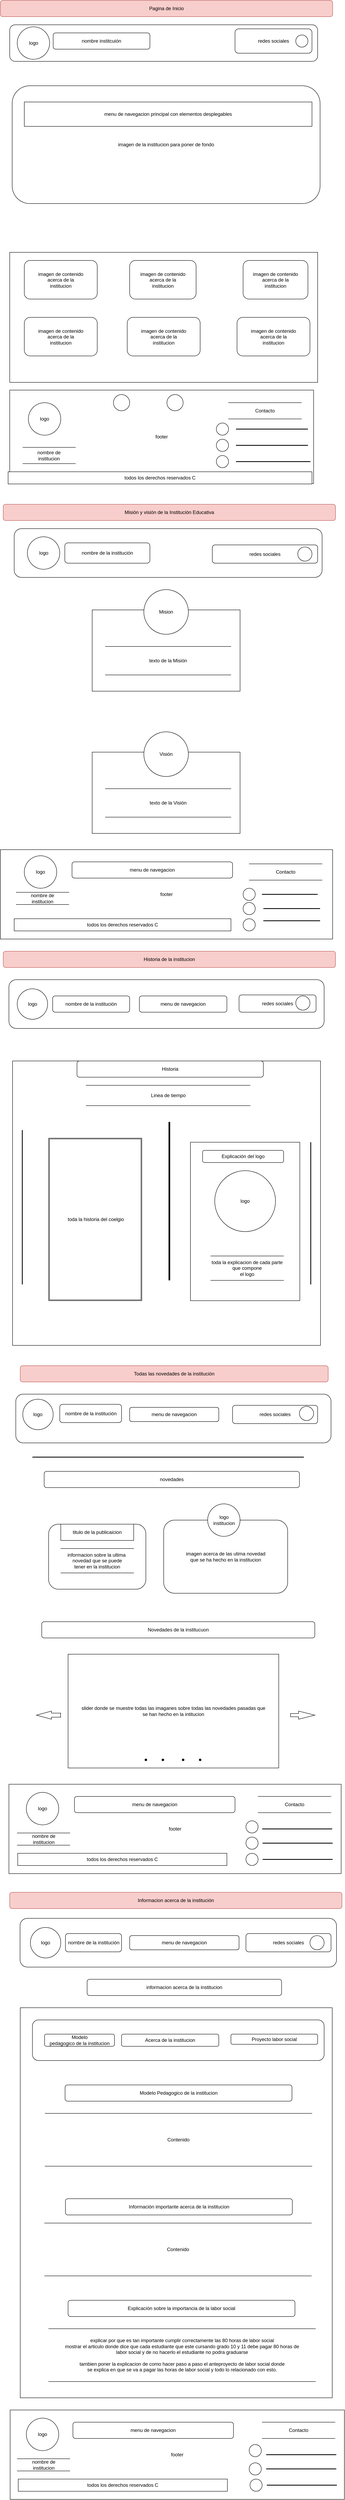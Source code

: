 <mxfile version="24.1.0" type="github">
  <diagram name="Página-1" id="djj3ZXUcn-spQ-AeiXdr">
    <mxGraphModel dx="1120" dy="1641" grid="1" gridSize="10" guides="1" tooltips="1" connect="1" arrows="1" fold="1" page="1" pageScale="1" pageWidth="827" pageHeight="1169" math="0" shadow="0">
      <root>
        <mxCell id="0" />
        <mxCell id="1" parent="0" />
        <mxCell id="-t3dqLqAsf-GsAG9dkLh-14" value="" style="rounded=1;whiteSpace=wrap;html=1;" parent="1" vertex="1">
          <mxGeometry x="34" y="40" width="760" height="90" as="geometry" />
        </mxCell>
        <mxCell id="-t3dqLqAsf-GsAG9dkLh-15" value="logo" style="ellipse;whiteSpace=wrap;html=1;aspect=fixed;" parent="1" vertex="1">
          <mxGeometry x="52.5" y="45" width="80" height="80" as="geometry" />
        </mxCell>
        <mxCell id="-t3dqLqAsf-GsAG9dkLh-16" value="nombre institcuión" style="rounded=1;whiteSpace=wrap;html=1;" parent="1" vertex="1">
          <mxGeometry x="141.25" y="60" width="238.75" height="40" as="geometry" />
        </mxCell>
        <mxCell id="-t3dqLqAsf-GsAG9dkLh-17" value="&lt;div&gt;redes sociales&lt;br&gt;&lt;/div&gt;" style="rounded=1;whiteSpace=wrap;html=1;" parent="1" vertex="1">
          <mxGeometry x="590" y="50" width="190" height="60" as="geometry" />
        </mxCell>
        <mxCell id="-t3dqLqAsf-GsAG9dkLh-18" value="imagen de la institucion para poner de fondo" style="rounded=1;whiteSpace=wrap;html=1;" parent="1" vertex="1">
          <mxGeometry x="40" y="190" width="760" height="290" as="geometry" />
        </mxCell>
        <mxCell id="-t3dqLqAsf-GsAG9dkLh-20" value="menu de navegacion principal con elementos desplegables" style="rounded=0;whiteSpace=wrap;html=1;" parent="1" vertex="1">
          <mxGeometry x="70" y="230" width="710" height="60" as="geometry" />
        </mxCell>
        <mxCell id="-t3dqLqAsf-GsAG9dkLh-29" value="" style="rounded=0;whiteSpace=wrap;html=1;" parent="1" vertex="1">
          <mxGeometry x="34" y="600" width="760" height="320" as="geometry" />
        </mxCell>
        <mxCell id="-t3dqLqAsf-GsAG9dkLh-30" value="&lt;div&gt;imagen de contenido &lt;br&gt;&lt;/div&gt;&lt;div&gt;acerca de la &lt;br&gt;&lt;/div&gt;&lt;div&gt;institucion&lt;br&gt;&lt;/div&gt;" style="rounded=1;whiteSpace=wrap;html=1;" parent="1" vertex="1">
          <mxGeometry x="70" y="620" width="180" height="95" as="geometry" />
        </mxCell>
        <mxCell id="-t3dqLqAsf-GsAG9dkLh-34" value="&lt;div&gt;imagen de contenido &lt;br&gt;&lt;/div&gt;&lt;div&gt;acerca de la &lt;br&gt;&lt;/div&gt;&lt;div&gt;institucion&lt;br&gt;&lt;/div&gt;" style="rounded=1;whiteSpace=wrap;html=1;" parent="1" vertex="1">
          <mxGeometry x="330" y="620" width="164" height="95" as="geometry" />
        </mxCell>
        <mxCell id="-t3dqLqAsf-GsAG9dkLh-35" value="&lt;div&gt;imagen de contenido &lt;br&gt;&lt;/div&gt;&lt;div&gt;acerca de la &lt;br&gt;&lt;/div&gt;&lt;div&gt;institucion&lt;br&gt;&lt;/div&gt;" style="rounded=1;whiteSpace=wrap;html=1;" parent="1" vertex="1">
          <mxGeometry x="610" y="620" width="160" height="95" as="geometry" />
        </mxCell>
        <mxCell id="-t3dqLqAsf-GsAG9dkLh-38" value="&lt;div&gt;imagen de contenido &lt;br&gt;&lt;/div&gt;&lt;div&gt;acerca de la &lt;br&gt;&lt;/div&gt;&lt;div&gt;institucion&lt;br&gt;&lt;/div&gt;" style="rounded=1;whiteSpace=wrap;html=1;" parent="1" vertex="1">
          <mxGeometry x="70" y="760" width="180" height="95" as="geometry" />
        </mxCell>
        <mxCell id="-t3dqLqAsf-GsAG9dkLh-40" value="&lt;div&gt;imagen de contenido &lt;br&gt;&lt;/div&gt;&lt;div&gt;acerca de la &lt;br&gt;&lt;/div&gt;&lt;div&gt;institucion&lt;br&gt;&lt;/div&gt;" style="rounded=1;whiteSpace=wrap;html=1;" parent="1" vertex="1">
          <mxGeometry x="324" y="760" width="180" height="95" as="geometry" />
        </mxCell>
        <mxCell id="-t3dqLqAsf-GsAG9dkLh-41" value="&lt;div&gt;imagen de contenido &lt;br&gt;&lt;/div&gt;&lt;div&gt;acerca de la &lt;br&gt;&lt;/div&gt;&lt;div&gt;institucion&lt;br&gt;&lt;/div&gt;" style="rounded=1;whiteSpace=wrap;html=1;" parent="1" vertex="1">
          <mxGeometry x="595" y="760" width="180" height="95" as="geometry" />
        </mxCell>
        <mxCell id="-t3dqLqAsf-GsAG9dkLh-42" value="" style="ellipse;whiteSpace=wrap;html=1;aspect=fixed;" parent="1" vertex="1">
          <mxGeometry x="740" y="65" width="30" height="30" as="geometry" />
        </mxCell>
        <mxCell id="-t3dqLqAsf-GsAG9dkLh-43" value="footer" style="rounded=0;whiteSpace=wrap;html=1;" parent="1" vertex="1">
          <mxGeometry x="34" y="939" width="750" height="230" as="geometry" />
        </mxCell>
        <mxCell id="-t3dqLqAsf-GsAG9dkLh-45" value="Misión y visión de la Institución Educativa" style="rounded=1;whiteSpace=wrap;html=1;fillColor=#f8cecc;strokeColor=#b85450;" parent="1" vertex="1">
          <mxGeometry x="18" y="1220" width="820" height="40" as="geometry" />
        </mxCell>
        <mxCell id="-t3dqLqAsf-GsAG9dkLh-47" value="" style="rounded=1;whiteSpace=wrap;html=1;" parent="1" vertex="1">
          <mxGeometry x="45" y="1280" width="760" height="120" as="geometry" />
        </mxCell>
        <mxCell id="-t3dqLqAsf-GsAG9dkLh-48" value="logo" style="ellipse;whiteSpace=wrap;html=1;aspect=fixed;" parent="1" vertex="1">
          <mxGeometry x="77.5" y="1300" width="80" height="80" as="geometry" />
        </mxCell>
        <mxCell id="-t3dqLqAsf-GsAG9dkLh-49" value="nombre de la institución" style="rounded=1;whiteSpace=wrap;html=1;" parent="1" vertex="1">
          <mxGeometry x="170" y="1315" width="210" height="50" as="geometry" />
        </mxCell>
        <mxCell id="-t3dqLqAsf-GsAG9dkLh-50" value="redes sociales" style="rounded=1;whiteSpace=wrap;html=1;" parent="1" vertex="1">
          <mxGeometry x="534" y="1320" width="260" height="45" as="geometry" />
        </mxCell>
        <mxCell id="-t3dqLqAsf-GsAG9dkLh-51" value="" style="ellipse;whiteSpace=wrap;html=1;aspect=fixed;" parent="1" vertex="1">
          <mxGeometry x="745" y="1325" width="35" height="35" as="geometry" />
        </mxCell>
        <mxCell id="-t3dqLqAsf-GsAG9dkLh-73" value="" style="rounded=0;whiteSpace=wrap;html=1;" parent="1" vertex="1">
          <mxGeometry x="237.5" y="1480" width="365" height="200" as="geometry" />
        </mxCell>
        <mxCell id="-t3dqLqAsf-GsAG9dkLh-74" value="Mision" style="ellipse;whiteSpace=wrap;html=1;aspect=fixed;" parent="1" vertex="1">
          <mxGeometry x="365" y="1430" width="110" height="110" as="geometry" />
        </mxCell>
        <mxCell id="-t3dqLqAsf-GsAG9dkLh-75" value="texto de la Misión" style="shape=partialRectangle;whiteSpace=wrap;html=1;left=0;right=0;fillColor=none;" parent="1" vertex="1">
          <mxGeometry x="270" y="1570" width="310" height="70" as="geometry" />
        </mxCell>
        <mxCell id="-t3dqLqAsf-GsAG9dkLh-76" value="" style="rounded=0;whiteSpace=wrap;html=1;" parent="1" vertex="1">
          <mxGeometry x="237.5" y="1830" width="365" height="200" as="geometry" />
        </mxCell>
        <mxCell id="-t3dqLqAsf-GsAG9dkLh-77" value="Visión" style="ellipse;whiteSpace=wrap;html=1;aspect=fixed;" parent="1" vertex="1">
          <mxGeometry x="365" y="1780" width="110" height="110" as="geometry" />
        </mxCell>
        <mxCell id="-t3dqLqAsf-GsAG9dkLh-78" value="texto de la Visión" style="shape=partialRectangle;whiteSpace=wrap;html=1;left=0;right=0;fillColor=none;" parent="1" vertex="1">
          <mxGeometry x="270" y="1920" width="310" height="70" as="geometry" />
        </mxCell>
        <mxCell id="-t3dqLqAsf-GsAG9dkLh-79" value="footer" style="rounded=0;whiteSpace=wrap;html=1;" parent="1" vertex="1">
          <mxGeometry x="11" y="2070" width="820" height="220" as="geometry" />
        </mxCell>
        <mxCell id="0fJGzm8JXsRj-BR-WS5J-1" value="Historia de la institucion" style="rounded=1;whiteSpace=wrap;html=1;fillColor=#f8cecc;strokeColor=#b85450;" parent="1" vertex="1">
          <mxGeometry x="18" y="2320" width="820" height="40" as="geometry" />
        </mxCell>
        <mxCell id="0fJGzm8JXsRj-BR-WS5J-6" value="" style="rounded=1;whiteSpace=wrap;html=1;" parent="1" vertex="1">
          <mxGeometry x="32" y="2390" width="778" height="120" as="geometry" />
        </mxCell>
        <mxCell id="0fJGzm8JXsRj-BR-WS5J-7" value="logo" style="ellipse;whiteSpace=wrap;html=1;aspect=fixed;" parent="1" vertex="1">
          <mxGeometry x="52.5" y="2412.5" width="75" height="75" as="geometry" />
        </mxCell>
        <mxCell id="0fJGzm8JXsRj-BR-WS5J-8" value="nombre de la institución" style="rounded=1;whiteSpace=wrap;html=1;" parent="1" vertex="1">
          <mxGeometry x="140" y="2430" width="190" height="40" as="geometry" />
        </mxCell>
        <mxCell id="0fJGzm8JXsRj-BR-WS5J-9" value="redes sociales" style="rounded=1;whiteSpace=wrap;html=1;" parent="1" vertex="1">
          <mxGeometry x="600" y="2427.5" width="190" height="42.5" as="geometry" />
        </mxCell>
        <mxCell id="0fJGzm8JXsRj-BR-WS5J-10" value="" style="ellipse;whiteSpace=wrap;html=1;aspect=fixed;" parent="1" vertex="1">
          <mxGeometry x="740" y="2430" width="35" height="35" as="geometry" />
        </mxCell>
        <mxCell id="0fJGzm8JXsRj-BR-WS5J-11" value="" style="rounded=0;whiteSpace=wrap;html=1;" parent="1" vertex="1">
          <mxGeometry x="41" y="2590" width="760" height="700" as="geometry" />
        </mxCell>
        <mxCell id="0fJGzm8JXsRj-BR-WS5J-14" value="Historia" style="rounded=1;whiteSpace=wrap;html=1;" parent="1" vertex="1">
          <mxGeometry x="200" y="2590" width="460" height="40" as="geometry" />
        </mxCell>
        <mxCell id="0fJGzm8JXsRj-BR-WS5J-16" value="Linea de tiempo" style="shape=partialRectangle;whiteSpace=wrap;html=1;left=0;right=0;fillColor=none;" parent="1" vertex="1">
          <mxGeometry x="222.5" y="2650" width="405" height="50" as="geometry" />
        </mxCell>
        <mxCell id="0fJGzm8JXsRj-BR-WS5J-17" value="" style="line;strokeWidth=4;direction=south;html=1;perimeter=backbonePerimeter;points=[];outlineConnect=0;" parent="1" vertex="1">
          <mxGeometry x="420.5" y="2740" width="15" height="390" as="geometry" />
        </mxCell>
        <mxCell id="0fJGzm8JXsRj-BR-WS5J-18" value="" style="line;strokeWidth=2;direction=south;html=1;" parent="1" vertex="1">
          <mxGeometry x="15" y="2760" width="100" height="380" as="geometry" />
        </mxCell>
        <mxCell id="0fJGzm8JXsRj-BR-WS5J-19" value="" style="line;strokeWidth=2;direction=south;html=1;" parent="1" vertex="1">
          <mxGeometry x="727" y="2790" width="100" height="350" as="geometry" />
        </mxCell>
        <mxCell id="0fJGzm8JXsRj-BR-WS5J-26" value="&lt;div align=&quot;left&quot;&gt;&amp;nbsp;toda la historia del coelgio&lt;br&gt;&lt;/div&gt;" style="shape=ext;double=1;rounded=0;whiteSpace=wrap;html=1;" parent="1" vertex="1">
          <mxGeometry x="130" y="2780" width="230" height="400" as="geometry" />
        </mxCell>
        <mxCell id="0fJGzm8JXsRj-BR-WS5J-31" value="" style="rounded=0;whiteSpace=wrap;html=1;" parent="1" vertex="1">
          <mxGeometry x="480" y="2790" width="270" height="390" as="geometry" />
        </mxCell>
        <mxCell id="0fJGzm8JXsRj-BR-WS5J-33" value="logo" style="ellipse;whiteSpace=wrap;html=1;aspect=fixed;" parent="1" vertex="1">
          <mxGeometry x="540" y="2860" width="150" height="150" as="geometry" />
        </mxCell>
        <mxCell id="0fJGzm8JXsRj-BR-WS5J-34" value="Explicación del logo" style="rounded=1;whiteSpace=wrap;html=1;" parent="1" vertex="1">
          <mxGeometry x="510" y="2810" width="200" height="30" as="geometry" />
        </mxCell>
        <mxCell id="0fJGzm8JXsRj-BR-WS5J-35" value="&lt;div&gt;toda la explicacion de cada parte que compone&lt;/div&gt;&lt;div&gt;el logo&lt;br&gt;&lt;/div&gt;" style="shape=partialRectangle;whiteSpace=wrap;html=1;left=0;right=0;fillColor=none;" parent="1" vertex="1">
          <mxGeometry x="530" y="3070" width="180" height="60" as="geometry" />
        </mxCell>
        <mxCell id="0fJGzm8JXsRj-BR-WS5J-36" value="Todas las novedades de la institución" style="rounded=1;whiteSpace=wrap;html=1;fillColor=#f8cecc;strokeColor=#b85450;" parent="1" vertex="1">
          <mxGeometry x="60" y="3340" width="760" height="40" as="geometry" />
        </mxCell>
        <mxCell id="eiacfGHye9uDKOrI_mrM-1" value="Novedades de la institucuon" style="rounded=1;whiteSpace=wrap;html=1;" parent="1" vertex="1">
          <mxGeometry x="113" y="3970" width="674" height="40" as="geometry" />
        </mxCell>
        <mxCell id="eiacfGHye9uDKOrI_mrM-6" value="&lt;div&gt;imagen acerca de las utima novedad &lt;br&gt;&lt;/div&gt;&lt;div&gt;que se ha hecho en la institucion&lt;br&gt;&lt;/div&gt;" style="rounded=1;whiteSpace=wrap;html=1;" parent="1" vertex="1">
          <mxGeometry x="414" y="3720" width="306" height="180" as="geometry" />
        </mxCell>
        <mxCell id="eiacfGHye9uDKOrI_mrM-7" value="&lt;div&gt;logo&lt;/div&gt;&lt;div&gt;institucion&lt;br&gt;&lt;/div&gt;" style="ellipse;whiteSpace=wrap;html=1;aspect=fixed;" parent="1" vertex="1">
          <mxGeometry x="522.5" y="3680" width="80" height="80" as="geometry" />
        </mxCell>
        <mxCell id="eiacfGHye9uDKOrI_mrM-9" value="&lt;div&gt;slider donde se muestre todas las imaganes sobre todas las novedades pasadas que &lt;br&gt;&lt;/div&gt;&lt;div&gt;se han hecho en la intitucion&lt;br&gt;&lt;/div&gt;" style="rounded=0;whiteSpace=wrap;html=1;" parent="1" vertex="1">
          <mxGeometry x="178" y="4050" width="520" height="280" as="geometry" />
        </mxCell>
        <mxCell id="eiacfGHye9uDKOrI_mrM-10" value="novedades" style="rounded=1;whiteSpace=wrap;html=1;" parent="1" vertex="1">
          <mxGeometry x="119" y="3600" width="630" height="40" as="geometry" />
        </mxCell>
        <mxCell id="eiacfGHye9uDKOrI_mrM-12" value="" style="html=1;shadow=0;dashed=0;align=center;verticalAlign=middle;shape=mxgraph.arrows2.arrow;dy=0.6;dx=40;notch=0;" parent="1" vertex="1">
          <mxGeometry x="727" y="4190" width="60" height="20" as="geometry" />
        </mxCell>
        <mxCell id="eiacfGHye9uDKOrI_mrM-13" value="" style="html=1;shadow=0;dashed=0;align=center;verticalAlign=middle;shape=mxgraph.arrows2.arrow;dy=0.5;dx=37;flipH=1;notch=1;" parent="1" vertex="1">
          <mxGeometry x="100" y="4190" width="60" height="20" as="geometry" />
        </mxCell>
        <mxCell id="eiacfGHye9uDKOrI_mrM-21" value="" style="rounded=1;whiteSpace=wrap;html=1;" parent="1" vertex="1">
          <mxGeometry x="49" y="3410" width="778" height="120" as="geometry" />
        </mxCell>
        <mxCell id="eiacfGHye9uDKOrI_mrM-22" value="logo" style="ellipse;whiteSpace=wrap;html=1;aspect=fixed;" parent="1" vertex="1">
          <mxGeometry x="66.25" y="3422.5" width="75" height="75" as="geometry" />
        </mxCell>
        <mxCell id="eiacfGHye9uDKOrI_mrM-23" value="nombre de la institución" style="rounded=1;whiteSpace=wrap;html=1;" parent="1" vertex="1">
          <mxGeometry x="157.5" y="3435" width="152.5" height="45" as="geometry" />
        </mxCell>
        <mxCell id="eiacfGHye9uDKOrI_mrM-24" value="redes sociales" style="rounded=1;whiteSpace=wrap;html=1;" parent="1" vertex="1">
          <mxGeometry x="584" y="3437.5" width="210" height="45" as="geometry" />
        </mxCell>
        <mxCell id="eiacfGHye9uDKOrI_mrM-25" value="" style="ellipse;whiteSpace=wrap;html=1;aspect=fixed;" parent="1" vertex="1">
          <mxGeometry x="749" y="3440" width="35" height="35" as="geometry" />
        </mxCell>
        <mxCell id="eiacfGHye9uDKOrI_mrM-26" value="" style="line;strokeWidth=2;html=1;" parent="1" vertex="1">
          <mxGeometry x="90" y="3560" width="670" height="10" as="geometry" />
        </mxCell>
        <mxCell id="eiacfGHye9uDKOrI_mrM-28" value="" style="shape=waypoint;sketch=0;fillStyle=solid;size=6;pointerEvents=1;points=[];fillColor=none;resizable=0;rotatable=0;perimeter=centerPerimeter;snapToPoint=1;" parent="1" vertex="1">
          <mxGeometry x="402" y="4300" width="20" height="20" as="geometry" />
        </mxCell>
        <mxCell id="eiacfGHye9uDKOrI_mrM-29" value="" style="shape=waypoint;sketch=0;fillStyle=solid;size=6;pointerEvents=1;points=[];fillColor=none;resizable=0;rotatable=0;perimeter=centerPerimeter;snapToPoint=1;" parent="1" vertex="1">
          <mxGeometry x="452" y="4300" width="20" height="20" as="geometry" />
        </mxCell>
        <mxCell id="eiacfGHye9uDKOrI_mrM-30" value="" style="shape=waypoint;sketch=0;fillStyle=solid;size=6;pointerEvents=1;points=[];fillColor=none;resizable=0;rotatable=0;perimeter=centerPerimeter;snapToPoint=1;" parent="1" vertex="1">
          <mxGeometry x="494" y="4300" width="20" height="20" as="geometry" />
        </mxCell>
        <mxCell id="eiacfGHye9uDKOrI_mrM-31" value="" style="shape=waypoint;sketch=0;fillStyle=solid;size=6;pointerEvents=1;points=[];fillColor=none;resizable=0;rotatable=0;perimeter=centerPerimeter;snapToPoint=1;" parent="1" vertex="1">
          <mxGeometry x="360" y="4300" width="20" height="20" as="geometry" />
        </mxCell>
        <mxCell id="eiacfGHye9uDKOrI_mrM-32" value="&lt;div&gt;nombre de &lt;br&gt;&lt;/div&gt;&lt;div&gt;institucion&lt;br&gt;&lt;/div&gt;" style="shape=partialRectangle;whiteSpace=wrap;html=1;left=0;right=0;fillColor=none;" parent="1" vertex="1">
          <mxGeometry x="50" y="2175" width="130" height="30" as="geometry" />
        </mxCell>
        <mxCell id="eiacfGHye9uDKOrI_mrM-34" value="Contacto" style="shape=partialRectangle;whiteSpace=wrap;html=1;left=0;right=0;fillColor=none;" parent="1" vertex="1">
          <mxGeometry x="625" y="2105" width="180" height="40" as="geometry" />
        </mxCell>
        <mxCell id="eiacfGHye9uDKOrI_mrM-35" value="" style="ellipse;whiteSpace=wrap;html=1;aspect=fixed;" parent="1" vertex="1">
          <mxGeometry x="610" y="2165" width="30" height="30" as="geometry" />
        </mxCell>
        <mxCell id="eiacfGHye9uDKOrI_mrM-37" value="" style="line;strokeWidth=2;html=1;" parent="1" vertex="1">
          <mxGeometry x="656.5" y="2175" width="137.5" height="10" as="geometry" />
        </mxCell>
        <mxCell id="eiacfGHye9uDKOrI_mrM-38" value="" style="line;strokeWidth=2;html=1;" parent="1" vertex="1">
          <mxGeometry x="660" y="2210" width="140" height="10" as="geometry" />
        </mxCell>
        <mxCell id="eiacfGHye9uDKOrI_mrM-39" value="" style="line;strokeWidth=2;html=1;" parent="1" vertex="1">
          <mxGeometry x="660" y="2240" width="140" height="10" as="geometry" />
        </mxCell>
        <mxCell id="eiacfGHye9uDKOrI_mrM-41" value="logo" style="ellipse;whiteSpace=wrap;html=1;aspect=fixed;" parent="1" vertex="1">
          <mxGeometry x="70" y="2085" width="80" height="80" as="geometry" />
        </mxCell>
        <mxCell id="eiacfGHye9uDKOrI_mrM-43" value="menu de navegacion" style="rounded=1;whiteSpace=wrap;html=1;" parent="1" vertex="1">
          <mxGeometry x="187.75" y="2100" width="396.25" height="40" as="geometry" />
        </mxCell>
        <mxCell id="eiacfGHye9uDKOrI_mrM-44" value="" style="ellipse;whiteSpace=wrap;html=1;aspect=fixed;" parent="1" vertex="1">
          <mxGeometry x="610" y="2200" width="30" height="30" as="geometry" />
        </mxCell>
        <mxCell id="eiacfGHye9uDKOrI_mrM-45" value="" style="ellipse;whiteSpace=wrap;html=1;aspect=fixed;" parent="1" vertex="1">
          <mxGeometry x="610" y="2240" width="30" height="30" as="geometry" />
        </mxCell>
        <mxCell id="eiacfGHye9uDKOrI_mrM-46" value="todos los derechos reservados C" style="rounded=0;whiteSpace=wrap;html=1;" parent="1" vertex="1">
          <mxGeometry x="45" y="2240" width="535" height="30" as="geometry" />
        </mxCell>
        <mxCell id="eiacfGHye9uDKOrI_mrM-48" value="menu de navegacion" style="rounded=1;whiteSpace=wrap;html=1;" parent="1" vertex="1">
          <mxGeometry x="330" y="3442.5" width="220" height="35" as="geometry" />
        </mxCell>
        <mxCell id="eiacfGHye9uDKOrI_mrM-51" value="" style="rounded=1;whiteSpace=wrap;html=1;" parent="1" vertex="1">
          <mxGeometry x="130" y="3730" width="240" height="160" as="geometry" />
        </mxCell>
        <mxCell id="eiacfGHye9uDKOrI_mrM-52" value="titulo de la publicaicion" style="rounded=0;whiteSpace=wrap;html=1;" parent="1" vertex="1">
          <mxGeometry x="160" y="3730" width="180" height="40" as="geometry" />
        </mxCell>
        <mxCell id="eiacfGHye9uDKOrI_mrM-53" value="&lt;div&gt;informacion sobre la ultima&amp;nbsp;&lt;/div&gt;&lt;div&gt;novedad que se puede &lt;br&gt;&lt;/div&gt;&lt;div&gt;tener en la institucion&lt;br&gt;&lt;/div&gt;" style="shape=partialRectangle;whiteSpace=wrap;html=1;left=0;right=0;fillColor=none;" parent="1" vertex="1">
          <mxGeometry x="160" y="3790" width="180" height="60" as="geometry" />
        </mxCell>
        <mxCell id="eiacfGHye9uDKOrI_mrM-55" value="logo" style="ellipse;whiteSpace=wrap;html=1;aspect=fixed;" parent="1" vertex="1">
          <mxGeometry x="80" y="970" width="80" height="80" as="geometry" />
        </mxCell>
        <mxCell id="eiacfGHye9uDKOrI_mrM-56" value="&lt;div&gt;nombre de &lt;br&gt;&lt;/div&gt;&lt;div&gt;institucion&lt;br&gt;&lt;/div&gt;" style="shape=partialRectangle;whiteSpace=wrap;html=1;left=0;right=0;fillColor=none;" parent="1" vertex="1">
          <mxGeometry x="66.25" y="1080" width="130" height="40" as="geometry" />
        </mxCell>
        <mxCell id="eiacfGHye9uDKOrI_mrM-58" value="Contacto" style="shape=partialRectangle;whiteSpace=wrap;html=1;left=0;right=0;fillColor=none;" parent="1" vertex="1">
          <mxGeometry x="574" y="970" width="180" height="40" as="geometry" />
        </mxCell>
        <mxCell id="eiacfGHye9uDKOrI_mrM-62" value="" style="line;strokeWidth=2;html=1;" parent="1" vertex="1">
          <mxGeometry x="592.5" y="1030" width="177.5" height="10" as="geometry" />
        </mxCell>
        <mxCell id="eiacfGHye9uDKOrI_mrM-64" value="" style="line;strokeWidth=2;html=1;" parent="1" vertex="1">
          <mxGeometry x="592.5" y="1070" width="177.5" height="10" as="geometry" />
        </mxCell>
        <mxCell id="eiacfGHye9uDKOrI_mrM-65" value="" style="line;strokeWidth=2;html=1;" parent="1" vertex="1">
          <mxGeometry x="592.5" y="1110" width="183.75" height="10" as="geometry" />
        </mxCell>
        <mxCell id="eiacfGHye9uDKOrI_mrM-66" value="" style="ellipse;whiteSpace=wrap;html=1;aspect=fixed;" parent="1" vertex="1">
          <mxGeometry x="544" y="1020" width="30" height="30" as="geometry" />
        </mxCell>
        <mxCell id="eiacfGHye9uDKOrI_mrM-67" value="" style="ellipse;whiteSpace=wrap;html=1;aspect=fixed;" parent="1" vertex="1">
          <mxGeometry x="544" y="1060" width="30" height="30" as="geometry" />
        </mxCell>
        <mxCell id="eiacfGHye9uDKOrI_mrM-68" value="" style="ellipse;whiteSpace=wrap;html=1;aspect=fixed;" parent="1" vertex="1">
          <mxGeometry x="544" y="1100" width="30" height="30" as="geometry" />
        </mxCell>
        <mxCell id="eiacfGHye9uDKOrI_mrM-69" value="todos los derechos reservados C" style="rounded=0;whiteSpace=wrap;html=1;" parent="1" vertex="1">
          <mxGeometry x="30" y="1140" width="750" height="30" as="geometry" />
        </mxCell>
        <mxCell id="eiacfGHye9uDKOrI_mrM-70" value="menu de navegacion" style="rounded=1;whiteSpace=wrap;html=1;" parent="1" vertex="1">
          <mxGeometry x="354" y="2430" width="216" height="40" as="geometry" />
        </mxCell>
        <mxCell id="eiacfGHye9uDKOrI_mrM-72" value="footer" style="rounded=0;whiteSpace=wrap;html=1;" parent="1" vertex="1">
          <mxGeometry x="32" y="4370" width="820" height="220" as="geometry" />
        </mxCell>
        <mxCell id="eiacfGHye9uDKOrI_mrM-73" value="logo" style="ellipse;whiteSpace=wrap;html=1;aspect=fixed;" parent="1" vertex="1">
          <mxGeometry x="75" y="4390" width="80" height="80" as="geometry" />
        </mxCell>
        <mxCell id="eiacfGHye9uDKOrI_mrM-74" value="&lt;div&gt;nombre de &lt;br&gt;&lt;/div&gt;&lt;div&gt;institucion&lt;br&gt;&lt;/div&gt;" style="shape=partialRectangle;whiteSpace=wrap;html=1;left=0;right=0;fillColor=none;" parent="1" vertex="1">
          <mxGeometry x="52.5" y="4490" width="130" height="30" as="geometry" />
        </mxCell>
        <mxCell id="eiacfGHye9uDKOrI_mrM-75" value="menu de navegacion" style="rounded=1;whiteSpace=wrap;html=1;" parent="1" vertex="1">
          <mxGeometry x="426.88" y="4757.5" width="396.25" height="40" as="geometry" />
        </mxCell>
        <mxCell id="eiacfGHye9uDKOrI_mrM-76" value="menu de navegacion" style="rounded=1;whiteSpace=wrap;html=1;" parent="1" vertex="1">
          <mxGeometry x="193.75" y="4400" width="396.25" height="40" as="geometry" />
        </mxCell>
        <mxCell id="eiacfGHye9uDKOrI_mrM-77" value="Contacto" style="shape=partialRectangle;whiteSpace=wrap;html=1;left=0;right=0;fillColor=none;" parent="1" vertex="1">
          <mxGeometry x="647" y="4400" width="180" height="40" as="geometry" />
        </mxCell>
        <mxCell id="eiacfGHye9uDKOrI_mrM-78" value="" style="line;strokeWidth=2;html=1;" parent="1" vertex="1">
          <mxGeometry x="657" y="4475" width="173" height="10" as="geometry" />
        </mxCell>
        <mxCell id="eiacfGHye9uDKOrI_mrM-79" value="" style="ellipse;whiteSpace=wrap;html=1;aspect=fixed;" parent="1" vertex="1">
          <mxGeometry x="617" y="4460" width="30" height="30" as="geometry" />
        </mxCell>
        <mxCell id="eiacfGHye9uDKOrI_mrM-80" value="" style="line;strokeWidth=2;html=1;" parent="1" vertex="1">
          <mxGeometry x="658" y="4510" width="173" height="10" as="geometry" />
        </mxCell>
        <mxCell id="eiacfGHye9uDKOrI_mrM-81" value="" style="ellipse;whiteSpace=wrap;html=1;aspect=fixed;" parent="1" vertex="1">
          <mxGeometry x="617" y="4500" width="30" height="30" as="geometry" />
        </mxCell>
        <mxCell id="eiacfGHye9uDKOrI_mrM-82" value="" style="line;strokeWidth=2;html=1;" parent="1" vertex="1">
          <mxGeometry x="658" y="4550" width="173" height="10" as="geometry" />
        </mxCell>
        <mxCell id="eiacfGHye9uDKOrI_mrM-84" value="" style="ellipse;whiteSpace=wrap;html=1;aspect=fixed;" parent="1" vertex="1">
          <mxGeometry x="617" y="4540" width="30" height="30" as="geometry" />
        </mxCell>
        <mxCell id="eiacfGHye9uDKOrI_mrM-85" value="todos los derechos reservados C" style="rounded=0;whiteSpace=wrap;html=1;" parent="1" vertex="1">
          <mxGeometry x="53.75" y="4540" width="516.25" height="30" as="geometry" />
        </mxCell>
        <mxCell id="eiacfGHye9uDKOrI_mrM-89" value="Informacion acerca de la institución" style="rounded=1;whiteSpace=wrap;html=1;fillColor=#f8cecc;strokeColor=#b85450;" parent="1" vertex="1">
          <mxGeometry x="34" y="4636" width="820" height="40" as="geometry" />
        </mxCell>
        <mxCell id="eiacfGHye9uDKOrI_mrM-90" value="" style="rounded=1;whiteSpace=wrap;html=1;" parent="1" vertex="1">
          <mxGeometry x="59.5" y="4700" width="781" height="120" as="geometry" />
        </mxCell>
        <mxCell id="eiacfGHye9uDKOrI_mrM-91" value="logo" style="ellipse;whiteSpace=wrap;html=1;aspect=fixed;" parent="1" vertex="1">
          <mxGeometry x="85" y="4722.5" width="75" height="75" as="geometry" />
        </mxCell>
        <mxCell id="eiacfGHye9uDKOrI_mrM-92" value="nombre de la institución" style="rounded=1;whiteSpace=wrap;html=1;" parent="1" vertex="1">
          <mxGeometry x="171.5" y="4737.5" width="138.5" height="45" as="geometry" />
        </mxCell>
        <mxCell id="eiacfGHye9uDKOrI_mrM-93" value="menu de navegacion" style="rounded=1;whiteSpace=wrap;html=1;" parent="1" vertex="1">
          <mxGeometry x="330" y="4742.5" width="270" height="35" as="geometry" />
        </mxCell>
        <mxCell id="eiacfGHye9uDKOrI_mrM-95" value="redes sociales" style="rounded=1;whiteSpace=wrap;html=1;" parent="1" vertex="1">
          <mxGeometry x="617" y="4737.5" width="210" height="45" as="geometry" />
        </mxCell>
        <mxCell id="eiacfGHye9uDKOrI_mrM-96" value="" style="ellipse;whiteSpace=wrap;html=1;aspect=fixed;" parent="1" vertex="1">
          <mxGeometry x="775" y="4742.5" width="35" height="35" as="geometry" />
        </mxCell>
        <mxCell id="eiacfGHye9uDKOrI_mrM-98" value="informacion acerca de la institucion" style="rounded=1;whiteSpace=wrap;html=1;" parent="1" vertex="1">
          <mxGeometry x="225" y="4850" width="480" height="40" as="geometry" />
        </mxCell>
        <mxCell id="80yrvIJwGrB-OrTqxSI2-1" value="" style="rounded=0;whiteSpace=wrap;html=1;" parent="1" vertex="1">
          <mxGeometry x="60" y="4920" width="770" height="960" as="geometry" />
        </mxCell>
        <mxCell id="80yrvIJwGrB-OrTqxSI2-7" value="" style="rounded=1;whiteSpace=wrap;html=1;" parent="1" vertex="1">
          <mxGeometry x="90" y="4950" width="720" height="100" as="geometry" />
        </mxCell>
        <mxCell id="80yrvIJwGrB-OrTqxSI2-9" value="&lt;div&gt;Modelo &lt;br&gt;&lt;/div&gt;&lt;div&gt;pedagogico de la institucion&lt;br&gt;&lt;/div&gt;" style="rounded=1;whiteSpace=wrap;html=1;" parent="1" vertex="1">
          <mxGeometry x="120" y="4985" width="172.5" height="30" as="geometry" />
        </mxCell>
        <mxCell id="80yrvIJwGrB-OrTqxSI2-10" value="Acerca de la institucion" style="rounded=1;whiteSpace=wrap;html=1;" parent="1" vertex="1">
          <mxGeometry x="310" y="4985" width="240" height="30" as="geometry" />
        </mxCell>
        <mxCell id="80yrvIJwGrB-OrTqxSI2-11" value="Proyecto labor social" style="rounded=1;whiteSpace=wrap;html=1;" parent="1" vertex="1">
          <mxGeometry x="580" y="4985" width="214" height="25" as="geometry" />
        </mxCell>
        <mxCell id="80yrvIJwGrB-OrTqxSI2-12" value="Modelo Pedagogico de la institucion" style="rounded=1;whiteSpace=wrap;html=1;" parent="1" vertex="1">
          <mxGeometry x="170.63" y="5110" width="560" height="40" as="geometry" />
        </mxCell>
        <mxCell id="80yrvIJwGrB-OrTqxSI2-13" value="Contenido" style="shape=partialRectangle;whiteSpace=wrap;html=1;left=0;right=0;fillColor=none;" parent="1" vertex="1">
          <mxGeometry x="121.25" y="5180" width="658.75" height="130" as="geometry" />
        </mxCell>
        <mxCell id="80yrvIJwGrB-OrTqxSI2-14" value="Información importante acerca de la institucion" style="rounded=1;whiteSpace=wrap;html=1;" parent="1" vertex="1">
          <mxGeometry x="171.5" y="5390" width="560" height="40" as="geometry" />
        </mxCell>
        <mxCell id="80yrvIJwGrB-OrTqxSI2-15" value="Contenido" style="shape=partialRectangle;whiteSpace=wrap;html=1;left=0;right=0;fillColor=none;" parent="1" vertex="1">
          <mxGeometry x="120" y="5450" width="658.75" height="130" as="geometry" />
        </mxCell>
        <mxCell id="80yrvIJwGrB-OrTqxSI2-16" value="Explicación sobre la importancia de la labor social" style="rounded=1;whiteSpace=wrap;html=1;" parent="1" vertex="1">
          <mxGeometry x="178" y="5640" width="560" height="40" as="geometry" />
        </mxCell>
        <mxCell id="80yrvIJwGrB-OrTqxSI2-17" value="&lt;div&gt;explicar por que es tan importante cumplir correctamente las 80 horas de labor social&lt;/div&gt;&lt;div&gt;mostrar el articulo donde dice que cada estudiante que este cursando grado 10 y 11 debe pagar 80 horas de &lt;br&gt;&lt;/div&gt;&lt;div&gt;labor social y de no hacerlo el estudiante no podra graduarse&lt;/div&gt;&lt;div&gt;&lt;br&gt;&lt;/div&gt;&lt;div&gt;tambien poner la explicacion de como hacer paso a paso el anteproyecto de labor social donde&lt;/div&gt;&lt;div&gt;se explica en que se va a pagar las horas de labor social y todo lo relacionado con esto.&lt;br&gt;&lt;/div&gt;" style="shape=partialRectangle;whiteSpace=wrap;html=1;left=0;right=0;fillColor=none;" parent="1" vertex="1">
          <mxGeometry x="130" y="5710" width="658.75" height="130" as="geometry" />
        </mxCell>
        <mxCell id="80yrvIJwGrB-OrTqxSI2-18" value="footer" style="rounded=0;whiteSpace=wrap;html=1;" parent="1" vertex="1">
          <mxGeometry x="35" y="5910" width="825" height="220" as="geometry" />
        </mxCell>
        <mxCell id="80yrvIJwGrB-OrTqxSI2-19" value="logo" style="ellipse;whiteSpace=wrap;html=1;aspect=fixed;" parent="1" vertex="1">
          <mxGeometry x="75" y="5930" width="80" height="80" as="geometry" />
        </mxCell>
        <mxCell id="80yrvIJwGrB-OrTqxSI2-20" value="&lt;div&gt;nombre de &lt;br&gt;&lt;/div&gt;&lt;div&gt;institucion&lt;br&gt;&lt;/div&gt;" style="shape=partialRectangle;whiteSpace=wrap;html=1;left=0;right=0;fillColor=none;" parent="1" vertex="1">
          <mxGeometry x="52.5" y="6030" width="130" height="30" as="geometry" />
        </mxCell>
        <mxCell id="80yrvIJwGrB-OrTqxSI2-21" value="menu de navegacion" style="rounded=1;whiteSpace=wrap;html=1;" parent="1" vertex="1">
          <mxGeometry x="190" y="5940" width="396.25" height="40" as="geometry" />
        </mxCell>
        <mxCell id="80yrvIJwGrB-OrTqxSI2-22" value="Contacto" style="shape=partialRectangle;whiteSpace=wrap;html=1;left=0;right=0;fillColor=none;" parent="1" vertex="1">
          <mxGeometry x="657" y="5940" width="180" height="40" as="geometry" />
        </mxCell>
        <mxCell id="80yrvIJwGrB-OrTqxSI2-23" value="" style="line;strokeWidth=2;html=1;" parent="1" vertex="1">
          <mxGeometry x="667" y="6015" width="173" height="10" as="geometry" />
        </mxCell>
        <mxCell id="80yrvIJwGrB-OrTqxSI2-24" value="" style="line;strokeWidth=2;html=1;" parent="1" vertex="1">
          <mxGeometry x="667" y="6050" width="173" height="10" as="geometry" />
        </mxCell>
        <mxCell id="80yrvIJwGrB-OrTqxSI2-25" value="" style="line;strokeWidth=2;html=1;" parent="1" vertex="1">
          <mxGeometry x="668.5" y="6090" width="173" height="10" as="geometry" />
        </mxCell>
        <mxCell id="80yrvIJwGrB-OrTqxSI2-26" value="" style="ellipse;whiteSpace=wrap;html=1;aspect=fixed;" parent="1" vertex="1">
          <mxGeometry x="625" y="5995" width="30" height="30" as="geometry" />
        </mxCell>
        <mxCell id="80yrvIJwGrB-OrTqxSI2-28" value="" style="ellipse;whiteSpace=wrap;html=1;aspect=fixed;" parent="1" vertex="1">
          <mxGeometry x="625" y="6040" width="30" height="30" as="geometry" />
        </mxCell>
        <mxCell id="80yrvIJwGrB-OrTqxSI2-29" value="" style="ellipse;whiteSpace=wrap;html=1;aspect=fixed;" parent="1" vertex="1">
          <mxGeometry x="627" y="6080" width="30" height="30" as="geometry" />
        </mxCell>
        <mxCell id="80yrvIJwGrB-OrTqxSI2-30" value="todos los derechos reservados C" style="rounded=0;whiteSpace=wrap;html=1;" parent="1" vertex="1">
          <mxGeometry x="55" y="6080" width="516.25" height="30" as="geometry" />
        </mxCell>
        <mxCell id="80yrvIJwGrB-OrTqxSI2-31" value="Pagina de Inicio" style="rounded=1;whiteSpace=wrap;html=1;fillColor=#f8cecc;strokeColor=#b85450;" parent="1" vertex="1">
          <mxGeometry x="11" y="-20" width="820" height="40" as="geometry" />
        </mxCell>
        <mxCell id="GCGnRDsFtHJP8SzPGg9A-4" style="edgeStyle=orthogonalEdgeStyle;rounded=0;orthogonalLoop=1;jettySize=auto;html=1;exitX=0.5;exitY=1;exitDx=0;exitDy=0;" edge="1" parent="1" source="eiacfGHye9uDKOrI_mrM-66" target="eiacfGHye9uDKOrI_mrM-66">
          <mxGeometry relative="1" as="geometry" />
        </mxCell>
        <mxCell id="GCGnRDsFtHJP8SzPGg9A-5" value="" style="ellipse;whiteSpace=wrap;html=1;aspect=fixed;" vertex="1" parent="1">
          <mxGeometry x="290" y="950" width="40" height="40" as="geometry" />
        </mxCell>
        <mxCell id="GCGnRDsFtHJP8SzPGg9A-6" value="" style="ellipse;whiteSpace=wrap;html=1;aspect=fixed;" vertex="1" parent="1">
          <mxGeometry x="422" y="950" width="40" height="40" as="geometry" />
        </mxCell>
      </root>
    </mxGraphModel>
  </diagram>
</mxfile>
